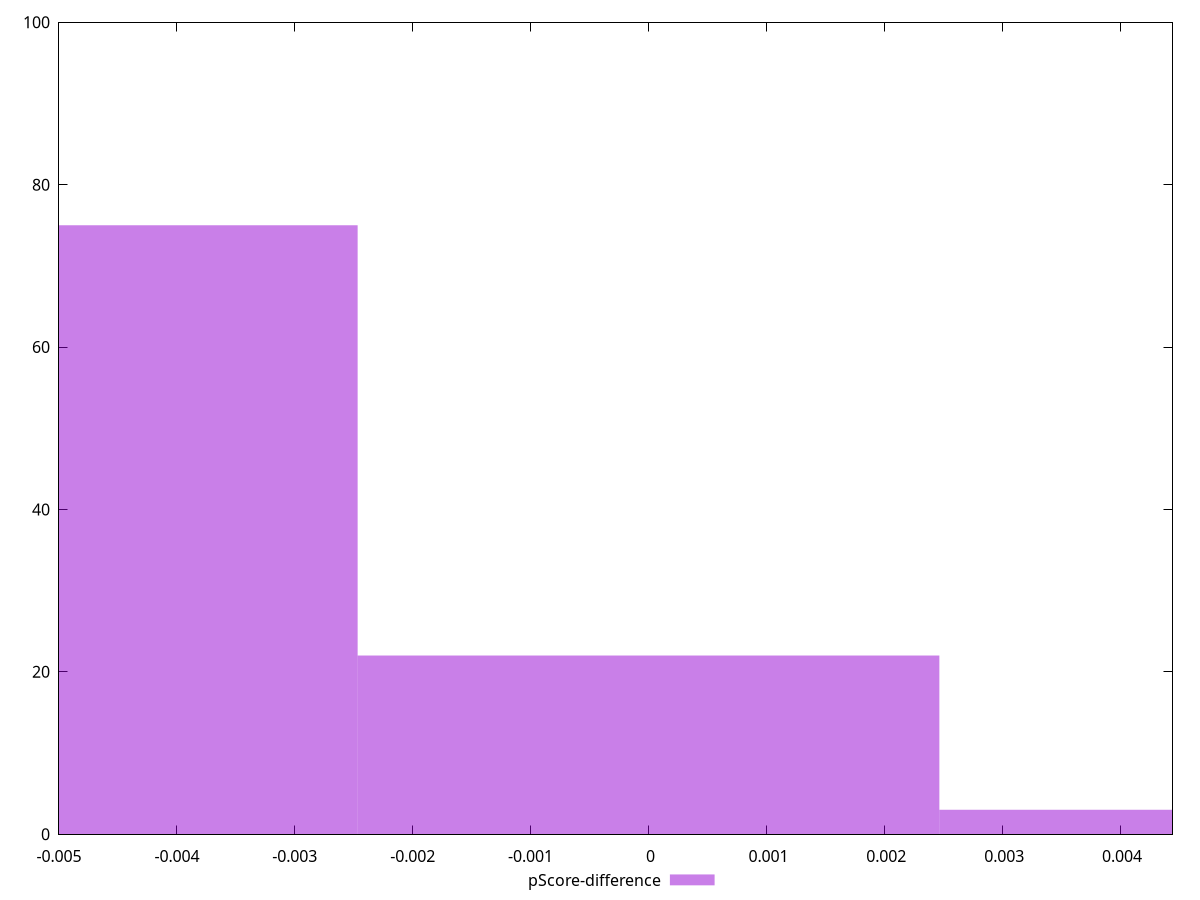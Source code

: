 reset

$pScoreDifference <<EOF
-0.004934167039535412 75
0 22
0.004934167039535412 3
EOF

set key outside below
set boxwidth 0.004934167039535412
set xrange [-0.0050000000000000044:0.004444444444444473]
set yrange [0:100]
set trange [0:100]
set style fill transparent solid 0.5 noborder
set terminal svg size 640, 490 enhanced background rgb 'white'
set output "report_00018_2021-02-10T15-25-16.877Z/offscreen-images/samples/pages+cached/pScore-difference/histogram.svg"

plot $pScoreDifference title "pScore-difference" with boxes

reset
